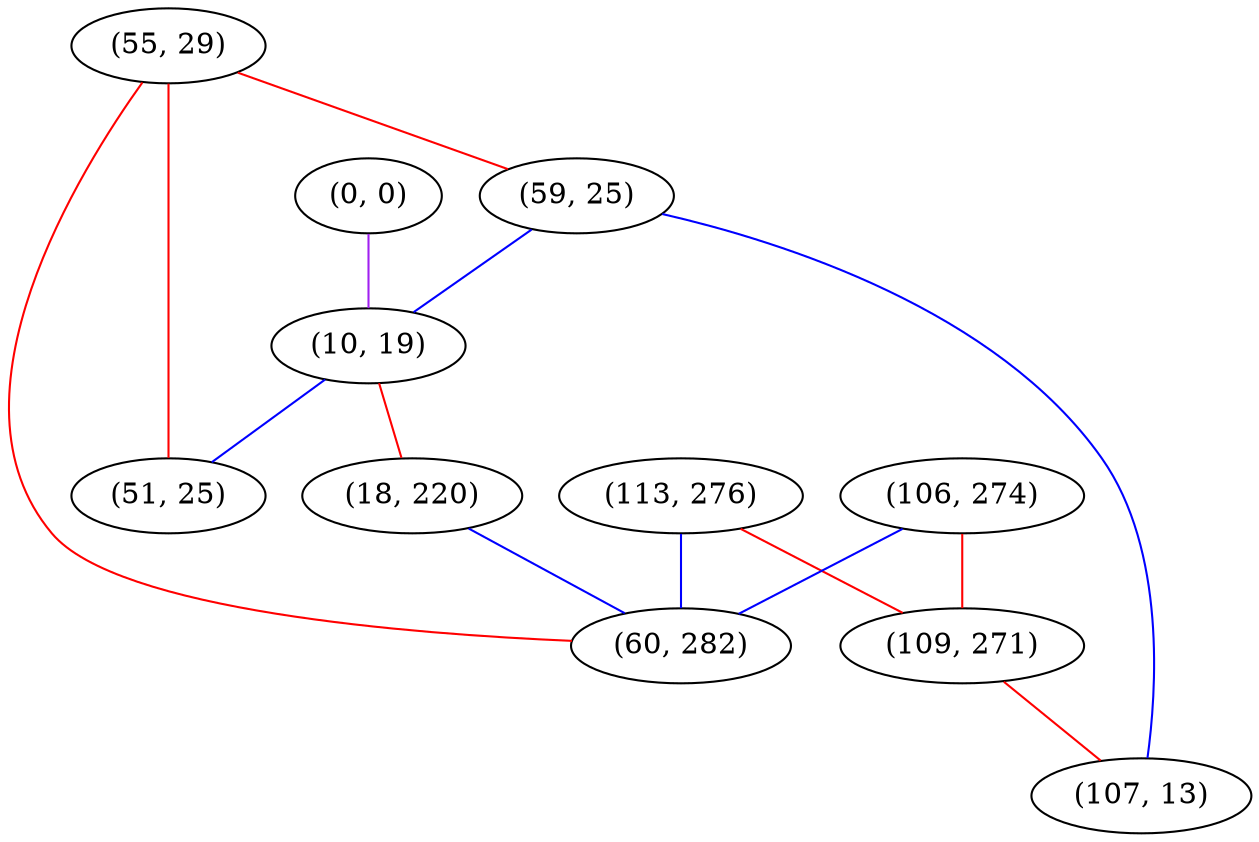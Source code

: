 graph "" {
"(55, 29)";
"(0, 0)";
"(59, 25)";
"(10, 19)";
"(113, 276)";
"(106, 274)";
"(51, 25)";
"(18, 220)";
"(60, 282)";
"(109, 271)";
"(107, 13)";
"(55, 29)" -- "(60, 282)"  [color=red, key=0, weight=1];
"(55, 29)" -- "(59, 25)"  [color=red, key=0, weight=1];
"(55, 29)" -- "(51, 25)"  [color=red, key=0, weight=1];
"(0, 0)" -- "(10, 19)"  [color=purple, key=0, weight=4];
"(59, 25)" -- "(10, 19)"  [color=blue, key=0, weight=3];
"(59, 25)" -- "(107, 13)"  [color=blue, key=0, weight=3];
"(10, 19)" -- "(18, 220)"  [color=red, key=0, weight=1];
"(10, 19)" -- "(51, 25)"  [color=blue, key=0, weight=3];
"(113, 276)" -- "(60, 282)"  [color=blue, key=0, weight=3];
"(113, 276)" -- "(109, 271)"  [color=red, key=0, weight=1];
"(106, 274)" -- "(60, 282)"  [color=blue, key=0, weight=3];
"(106, 274)" -- "(109, 271)"  [color=red, key=0, weight=1];
"(18, 220)" -- "(60, 282)"  [color=blue, key=0, weight=3];
"(109, 271)" -- "(107, 13)"  [color=red, key=0, weight=1];
}
